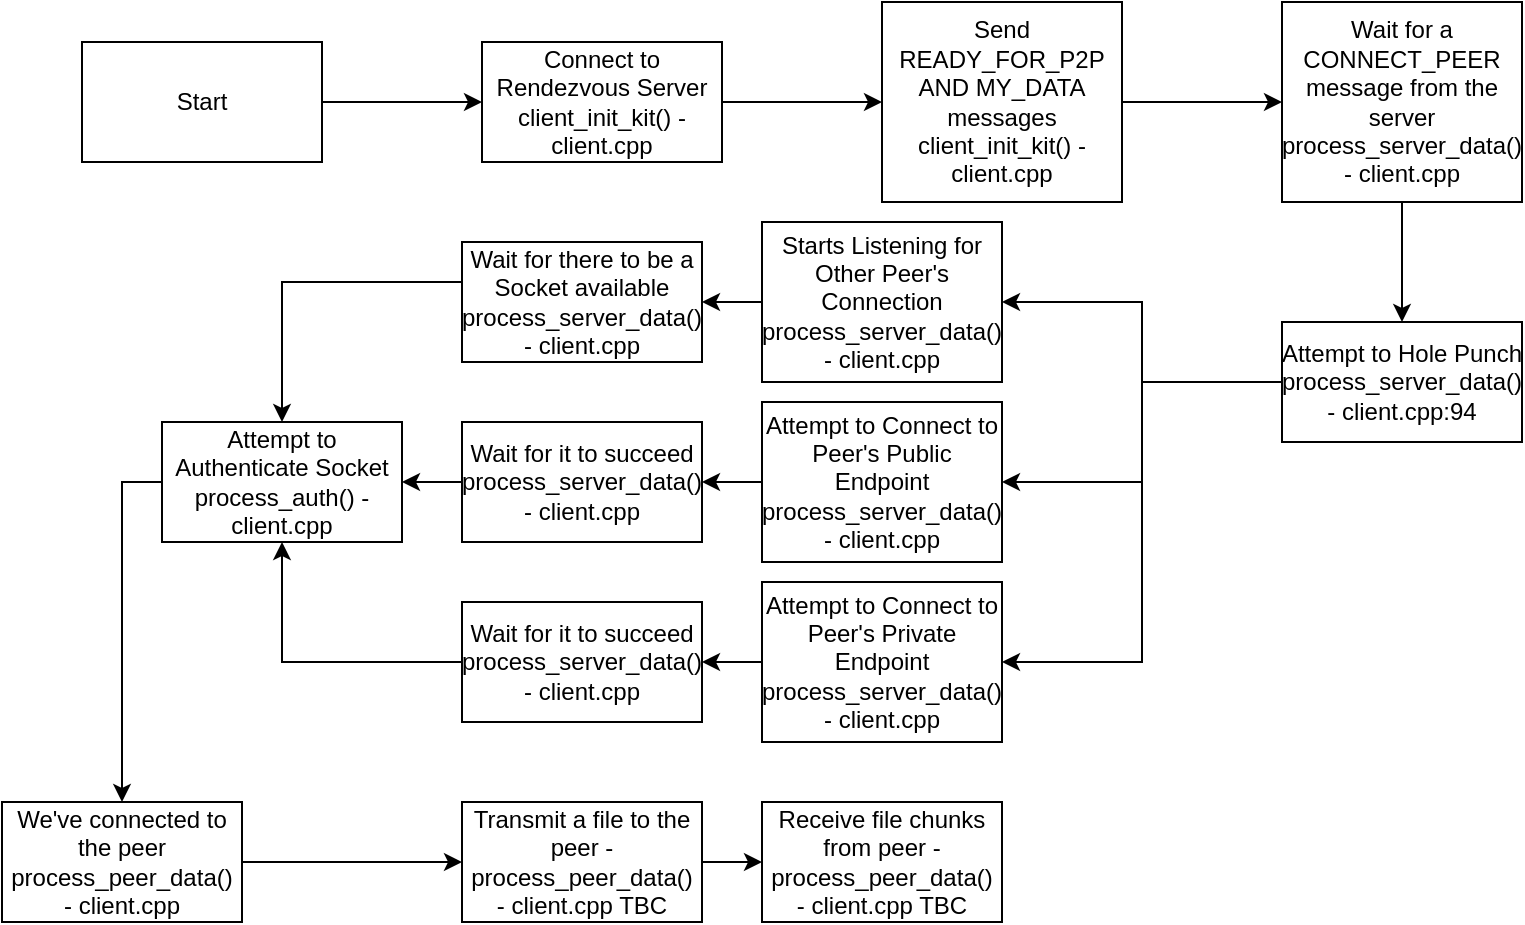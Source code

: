 <mxfile version="16.0.3" type="device"><diagram id="rkX0dKiBWzb8pAJWs5m8" name="Page-1"><mxGraphModel dx="1699" dy="804" grid="1" gridSize="10" guides="1" tooltips="1" connect="1" arrows="1" fold="1" page="1" pageScale="1" pageWidth="850" pageHeight="1100" math="0" shadow="0"><root><mxCell id="0"/><mxCell id="1" parent="0"/><mxCell id="zZcx0srce1VQphJIKS6f-4" value="" style="edgeStyle=orthogonalEdgeStyle;rounded=0;orthogonalLoop=1;jettySize=auto;html=1;" edge="1" parent="1" source="zZcx0srce1VQphJIKS6f-1" target="zZcx0srce1VQphJIKS6f-3"><mxGeometry relative="1" as="geometry"/></mxCell><mxCell id="zZcx0srce1VQphJIKS6f-1" value="Start" style="rounded=0;whiteSpace=wrap;html=1;" vertex="1" parent="1"><mxGeometry x="140" y="250" width="120" height="60" as="geometry"/></mxCell><mxCell id="zZcx0srce1VQphJIKS6f-9" value="" style="edgeStyle=orthogonalEdgeStyle;rounded=0;orthogonalLoop=1;jettySize=auto;html=1;" edge="1" parent="1" source="zZcx0srce1VQphJIKS6f-3" target="zZcx0srce1VQphJIKS6f-8"><mxGeometry relative="1" as="geometry"/></mxCell><mxCell id="zZcx0srce1VQphJIKS6f-3" value="Connect to Rendezvous Server&lt;br&gt;client_init_kit() - client.cpp" style="rounded=0;whiteSpace=wrap;html=1;" vertex="1" parent="1"><mxGeometry x="340" y="250" width="120" height="60" as="geometry"/></mxCell><mxCell id="zZcx0srce1VQphJIKS6f-11" value="" style="edgeStyle=orthogonalEdgeStyle;rounded=0;orthogonalLoop=1;jettySize=auto;html=1;" edge="1" parent="1" source="zZcx0srce1VQphJIKS6f-8" target="zZcx0srce1VQphJIKS6f-10"><mxGeometry relative="1" as="geometry"/></mxCell><mxCell id="zZcx0srce1VQphJIKS6f-8" value="Send READY_FOR_P2P AND MY_DATA messages&lt;br&gt;client_init_kit() - client.cpp" style="whiteSpace=wrap;html=1;rounded=0;" vertex="1" parent="1"><mxGeometry x="540" y="230" width="120" height="100" as="geometry"/></mxCell><mxCell id="zZcx0srce1VQphJIKS6f-13" value="" style="edgeStyle=orthogonalEdgeStyle;rounded=0;orthogonalLoop=1;jettySize=auto;html=1;" edge="1" parent="1" source="zZcx0srce1VQphJIKS6f-10" target="zZcx0srce1VQphJIKS6f-12"><mxGeometry relative="1" as="geometry"/></mxCell><mxCell id="zZcx0srce1VQphJIKS6f-10" value="Wait for a CONNECT_PEER message from the server&lt;br&gt;process_server_data() - client.cpp" style="whiteSpace=wrap;html=1;rounded=0;" vertex="1" parent="1"><mxGeometry x="740" y="230" width="120" height="100" as="geometry"/></mxCell><mxCell id="zZcx0srce1VQphJIKS6f-15" value="" style="edgeStyle=orthogonalEdgeStyle;rounded=0;orthogonalLoop=1;jettySize=auto;html=1;" edge="1" parent="1" source="zZcx0srce1VQphJIKS6f-12" target="zZcx0srce1VQphJIKS6f-14"><mxGeometry relative="1" as="geometry"/></mxCell><mxCell id="zZcx0srce1VQphJIKS6f-17" value="" style="edgeStyle=orthogonalEdgeStyle;rounded=0;orthogonalLoop=1;jettySize=auto;html=1;" edge="1" parent="1" source="zZcx0srce1VQphJIKS6f-12" target="zZcx0srce1VQphJIKS6f-16"><mxGeometry relative="1" as="geometry"/></mxCell><mxCell id="zZcx0srce1VQphJIKS6f-19" value="" style="edgeStyle=orthogonalEdgeStyle;rounded=0;orthogonalLoop=1;jettySize=auto;html=1;exitX=0.5;exitY=1;exitDx=0;exitDy=0;" edge="1" parent="1" source="zZcx0srce1VQphJIKS6f-12" target="zZcx0srce1VQphJIKS6f-18"><mxGeometry relative="1" as="geometry"><Array as="points"><mxPoint x="800" y="420"/><mxPoint x="670" y="420"/><mxPoint x="670" y="560"/></Array></mxGeometry></mxCell><mxCell id="zZcx0srce1VQphJIKS6f-12" value="Attempt to Hole Punch&lt;br&gt;process_server_data() - client.cpp:94" style="whiteSpace=wrap;html=1;rounded=0;" vertex="1" parent="1"><mxGeometry x="740" y="390" width="120" height="60" as="geometry"/></mxCell><mxCell id="zZcx0srce1VQphJIKS6f-23" value="" style="edgeStyle=orthogonalEdgeStyle;rounded=0;orthogonalLoop=1;jettySize=auto;html=1;" edge="1" parent="1" source="zZcx0srce1VQphJIKS6f-14" target="zZcx0srce1VQphJIKS6f-22"><mxGeometry relative="1" as="geometry"/></mxCell><mxCell id="zZcx0srce1VQphJIKS6f-14" value="Starts Listening for Other Peer's Connection&lt;br&gt;process_server_data() - client.cpp" style="whiteSpace=wrap;html=1;rounded=0;" vertex="1" parent="1"><mxGeometry x="480" y="340" width="120" height="80" as="geometry"/></mxCell><mxCell id="zZcx0srce1VQphJIKS6f-26" value="" style="edgeStyle=orthogonalEdgeStyle;rounded=0;orthogonalLoop=1;jettySize=auto;html=1;" edge="1" parent="1" source="zZcx0srce1VQphJIKS6f-16" target="zZcx0srce1VQphJIKS6f-25"><mxGeometry relative="1" as="geometry"/></mxCell><mxCell id="zZcx0srce1VQphJIKS6f-16" value="Attempt to Connect to Peer's Public Endpoint&lt;br&gt;process_server_data() - client.cpp" style="whiteSpace=wrap;html=1;rounded=0;" vertex="1" parent="1"><mxGeometry x="480" y="430" width="120" height="80" as="geometry"/></mxCell><mxCell id="zZcx0srce1VQphJIKS6f-29" value="" style="edgeStyle=orthogonalEdgeStyle;rounded=0;orthogonalLoop=1;jettySize=auto;html=1;" edge="1" parent="1" source="zZcx0srce1VQphJIKS6f-18" target="zZcx0srce1VQphJIKS6f-28"><mxGeometry relative="1" as="geometry"/></mxCell><mxCell id="zZcx0srce1VQphJIKS6f-18" value="Attempt to Connect to Peer's Private Endpoint&lt;br&gt;process_server_data() - client.cpp" style="whiteSpace=wrap;html=1;rounded=0;" vertex="1" parent="1"><mxGeometry x="480" y="520" width="120" height="80" as="geometry"/></mxCell><mxCell id="zZcx0srce1VQphJIKS6f-33" value="" style="edgeStyle=orthogonalEdgeStyle;rounded=0;orthogonalLoop=1;jettySize=auto;html=1;" edge="1" parent="1" source="zZcx0srce1VQphJIKS6f-20" target="zZcx0srce1VQphJIKS6f-32"><mxGeometry relative="1" as="geometry"><Array as="points"><mxPoint x="160" y="470"/></Array></mxGeometry></mxCell><mxCell id="zZcx0srce1VQphJIKS6f-20" value="Attempt to Authenticate Socket&lt;br&gt;process_auth() - client.cpp" style="whiteSpace=wrap;html=1;rounded=0;" vertex="1" parent="1"><mxGeometry x="180" y="440" width="120" height="60" as="geometry"/></mxCell><mxCell id="zZcx0srce1VQphJIKS6f-24" style="edgeStyle=orthogonalEdgeStyle;rounded=0;orthogonalLoop=1;jettySize=auto;html=1;entryX=0.5;entryY=0;entryDx=0;entryDy=0;" edge="1" parent="1" source="zZcx0srce1VQphJIKS6f-22" target="zZcx0srce1VQphJIKS6f-20"><mxGeometry relative="1" as="geometry"><Array as="points"><mxPoint x="240" y="370"/></Array></mxGeometry></mxCell><mxCell id="zZcx0srce1VQphJIKS6f-22" value="Wait for there to be a Socket available&lt;br&gt;process_server_data() - client.cpp" style="whiteSpace=wrap;html=1;rounded=0;" vertex="1" parent="1"><mxGeometry x="330" y="350" width="120" height="60" as="geometry"/></mxCell><mxCell id="zZcx0srce1VQphJIKS6f-36" style="edgeStyle=orthogonalEdgeStyle;rounded=0;orthogonalLoop=1;jettySize=auto;html=1;entryX=1;entryY=0.5;entryDx=0;entryDy=0;" edge="1" parent="1" source="zZcx0srce1VQphJIKS6f-25" target="zZcx0srce1VQphJIKS6f-20"><mxGeometry relative="1" as="geometry"/></mxCell><mxCell id="zZcx0srce1VQphJIKS6f-25" value="Wait for it to succeed&lt;br&gt;process_server_data() - client.cpp" style="whiteSpace=wrap;html=1;rounded=0;" vertex="1" parent="1"><mxGeometry x="330" y="440" width="120" height="60" as="geometry"/></mxCell><mxCell id="zZcx0srce1VQphJIKS6f-30" style="edgeStyle=orthogonalEdgeStyle;rounded=0;orthogonalLoop=1;jettySize=auto;html=1;entryX=0.5;entryY=1;entryDx=0;entryDy=0;" edge="1" parent="1" source="zZcx0srce1VQphJIKS6f-28" target="zZcx0srce1VQphJIKS6f-20"><mxGeometry relative="1" as="geometry"/></mxCell><mxCell id="zZcx0srce1VQphJIKS6f-28" value="Wait for it to succeed process_server_data() - client.cpp" style="whiteSpace=wrap;html=1;rounded=0;" vertex="1" parent="1"><mxGeometry x="330" y="530" width="120" height="60" as="geometry"/></mxCell><mxCell id="zZcx0srce1VQphJIKS6f-35" value="" style="edgeStyle=orthogonalEdgeStyle;rounded=0;orthogonalLoop=1;jettySize=auto;html=1;" edge="1" parent="1" source="zZcx0srce1VQphJIKS6f-32" target="zZcx0srce1VQphJIKS6f-34"><mxGeometry relative="1" as="geometry"/></mxCell><mxCell id="zZcx0srce1VQphJIKS6f-32" value="We've connected to the peer&lt;br&gt;process_peer_data() - client.cpp" style="whiteSpace=wrap;html=1;rounded=0;" vertex="1" parent="1"><mxGeometry x="100" y="630" width="120" height="60" as="geometry"/></mxCell><mxCell id="zZcx0srce1VQphJIKS6f-38" value="" style="edgeStyle=orthogonalEdgeStyle;rounded=0;orthogonalLoop=1;jettySize=auto;html=1;" edge="1" parent="1" source="zZcx0srce1VQphJIKS6f-34" target="zZcx0srce1VQphJIKS6f-37"><mxGeometry relative="1" as="geometry"/></mxCell><mxCell id="zZcx0srce1VQphJIKS6f-34" value="Transmit a file to the peer - process_peer_data() - client.cpp TBC" style="whiteSpace=wrap;html=1;rounded=0;" vertex="1" parent="1"><mxGeometry x="330" y="630" width="120" height="60" as="geometry"/></mxCell><mxCell id="zZcx0srce1VQphJIKS6f-37" value="Receive file chunks from peer - process_peer_data() - client.cpp TBC" style="whiteSpace=wrap;html=1;rounded=0;" vertex="1" parent="1"><mxGeometry x="480" y="630" width="120" height="60" as="geometry"/></mxCell></root></mxGraphModel></diagram></mxfile>